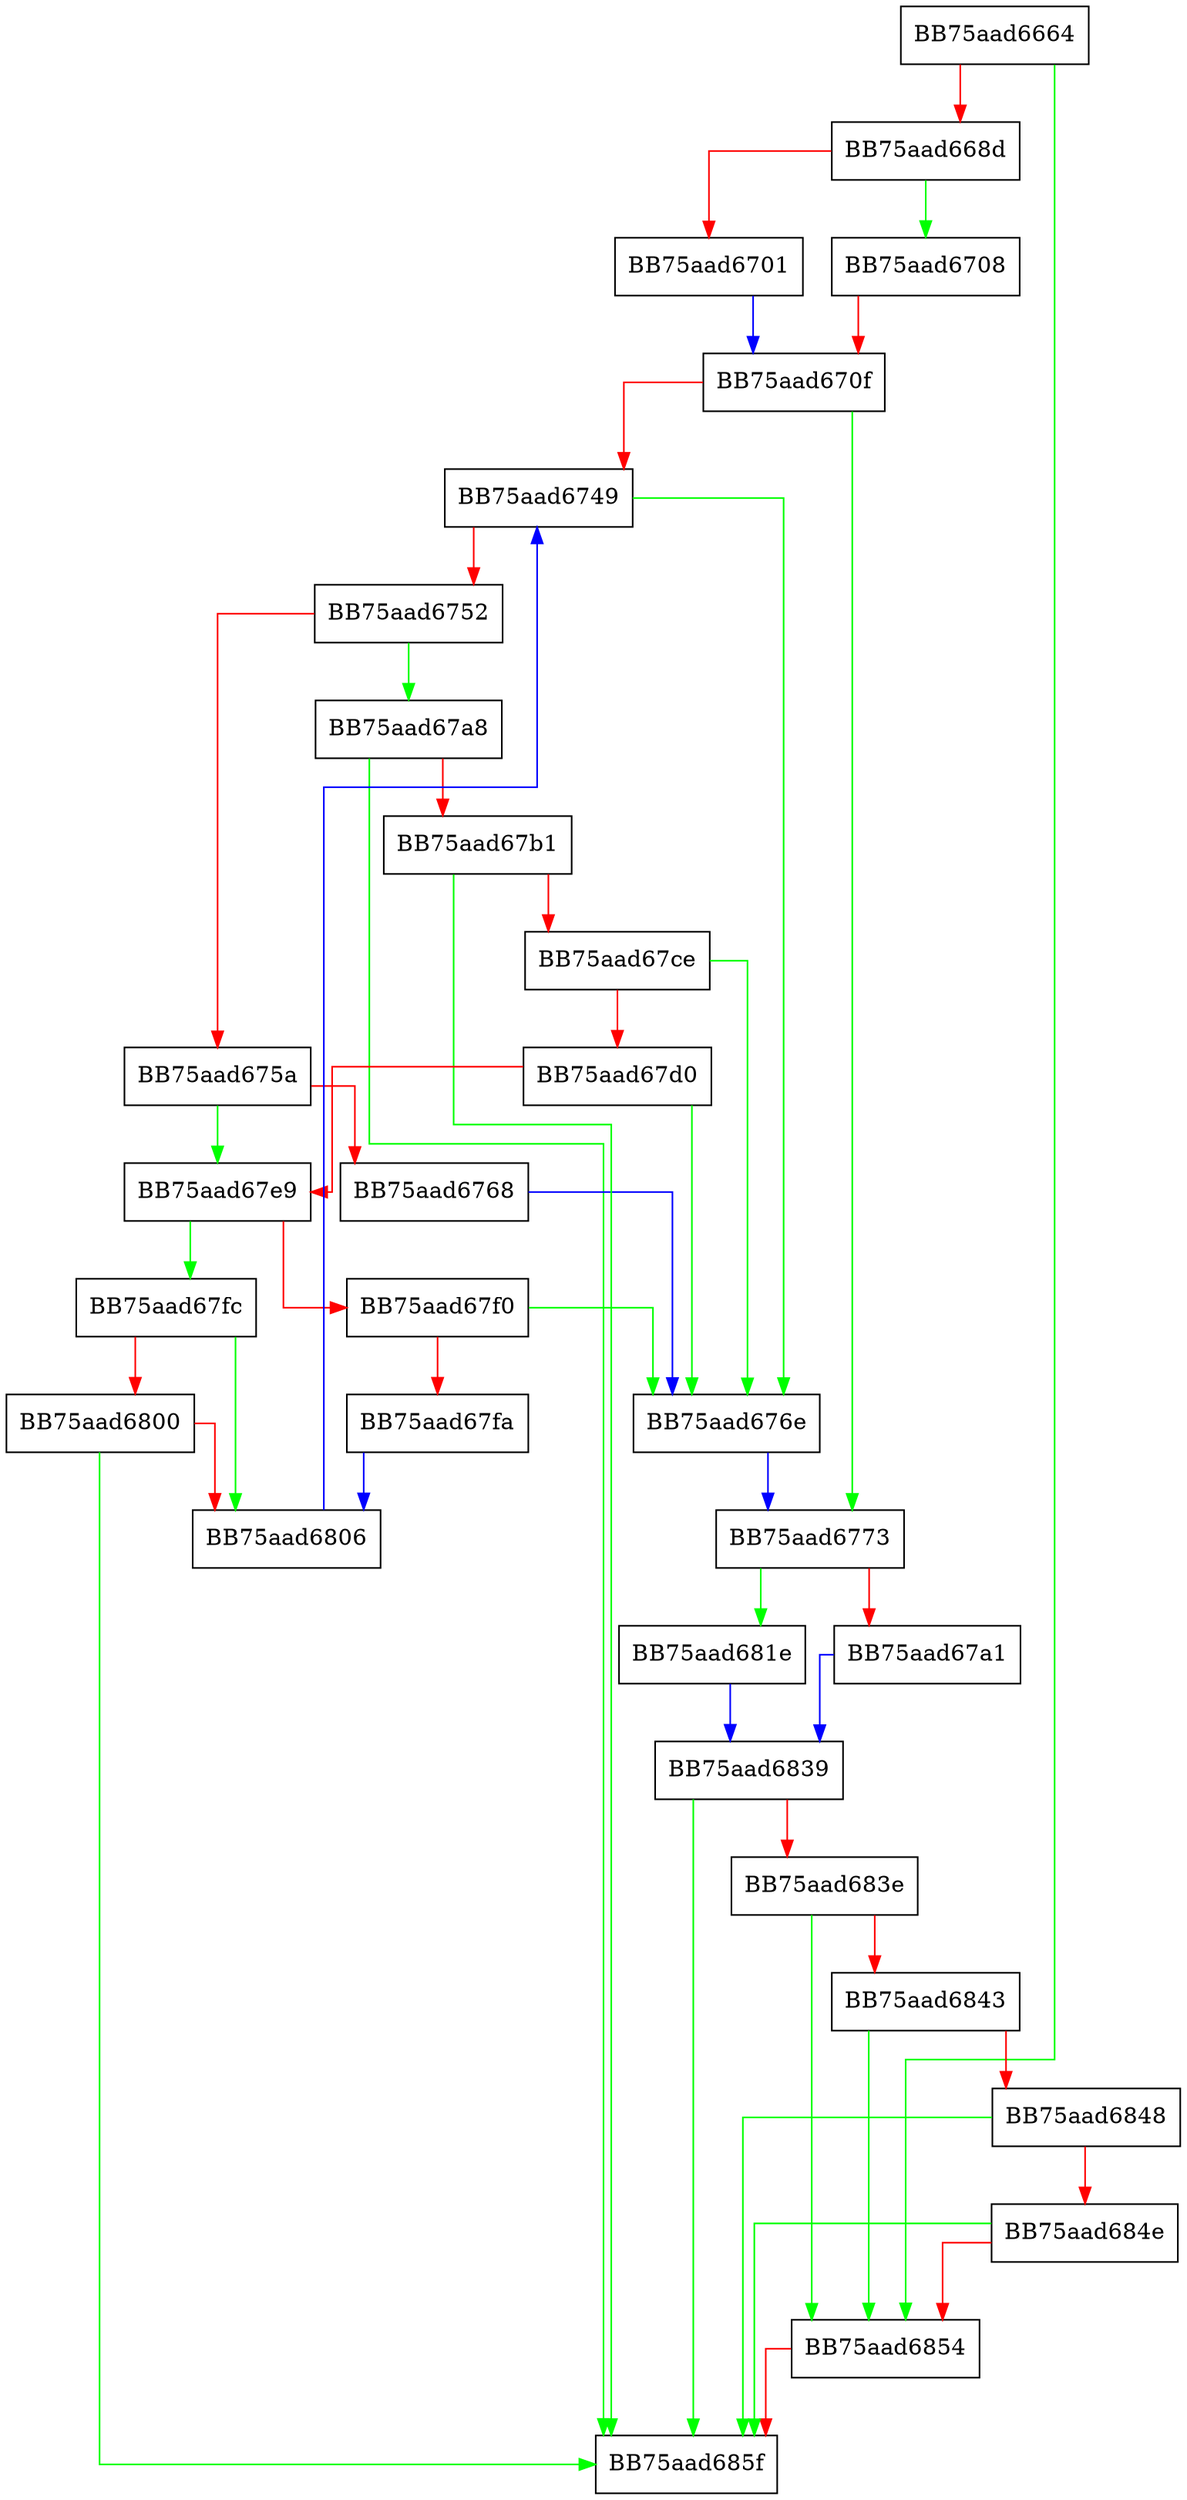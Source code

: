 digraph maybe_assign {
  node [shape="box"];
  graph [splines=ortho];
  BB75aad6664 -> BB75aad6854 [color="green"];
  BB75aad6664 -> BB75aad668d [color="red"];
  BB75aad668d -> BB75aad6708 [color="green"];
  BB75aad668d -> BB75aad6701 [color="red"];
  BB75aad6701 -> BB75aad670f [color="blue"];
  BB75aad6708 -> BB75aad670f [color="red"];
  BB75aad670f -> BB75aad6773 [color="green"];
  BB75aad670f -> BB75aad6749 [color="red"];
  BB75aad6749 -> BB75aad676e [color="green"];
  BB75aad6749 -> BB75aad6752 [color="red"];
  BB75aad6752 -> BB75aad67a8 [color="green"];
  BB75aad6752 -> BB75aad675a [color="red"];
  BB75aad675a -> BB75aad67e9 [color="green"];
  BB75aad675a -> BB75aad6768 [color="red"];
  BB75aad6768 -> BB75aad676e [color="blue"];
  BB75aad676e -> BB75aad6773 [color="blue"];
  BB75aad6773 -> BB75aad681e [color="green"];
  BB75aad6773 -> BB75aad67a1 [color="red"];
  BB75aad67a1 -> BB75aad6839 [color="blue"];
  BB75aad67a8 -> BB75aad685f [color="green"];
  BB75aad67a8 -> BB75aad67b1 [color="red"];
  BB75aad67b1 -> BB75aad685f [color="green"];
  BB75aad67b1 -> BB75aad67ce [color="red"];
  BB75aad67ce -> BB75aad676e [color="green"];
  BB75aad67ce -> BB75aad67d0 [color="red"];
  BB75aad67d0 -> BB75aad676e [color="green"];
  BB75aad67d0 -> BB75aad67e9 [color="red"];
  BB75aad67e9 -> BB75aad67fc [color="green"];
  BB75aad67e9 -> BB75aad67f0 [color="red"];
  BB75aad67f0 -> BB75aad676e [color="green"];
  BB75aad67f0 -> BB75aad67fa [color="red"];
  BB75aad67fa -> BB75aad6806 [color="blue"];
  BB75aad67fc -> BB75aad6806 [color="green"];
  BB75aad67fc -> BB75aad6800 [color="red"];
  BB75aad6800 -> BB75aad685f [color="green"];
  BB75aad6800 -> BB75aad6806 [color="red"];
  BB75aad6806 -> BB75aad6749 [color="blue"];
  BB75aad681e -> BB75aad6839 [color="blue"];
  BB75aad6839 -> BB75aad685f [color="green"];
  BB75aad6839 -> BB75aad683e [color="red"];
  BB75aad683e -> BB75aad6854 [color="green"];
  BB75aad683e -> BB75aad6843 [color="red"];
  BB75aad6843 -> BB75aad6854 [color="green"];
  BB75aad6843 -> BB75aad6848 [color="red"];
  BB75aad6848 -> BB75aad685f [color="green"];
  BB75aad6848 -> BB75aad684e [color="red"];
  BB75aad684e -> BB75aad685f [color="green"];
  BB75aad684e -> BB75aad6854 [color="red"];
  BB75aad6854 -> BB75aad685f [color="red"];
}